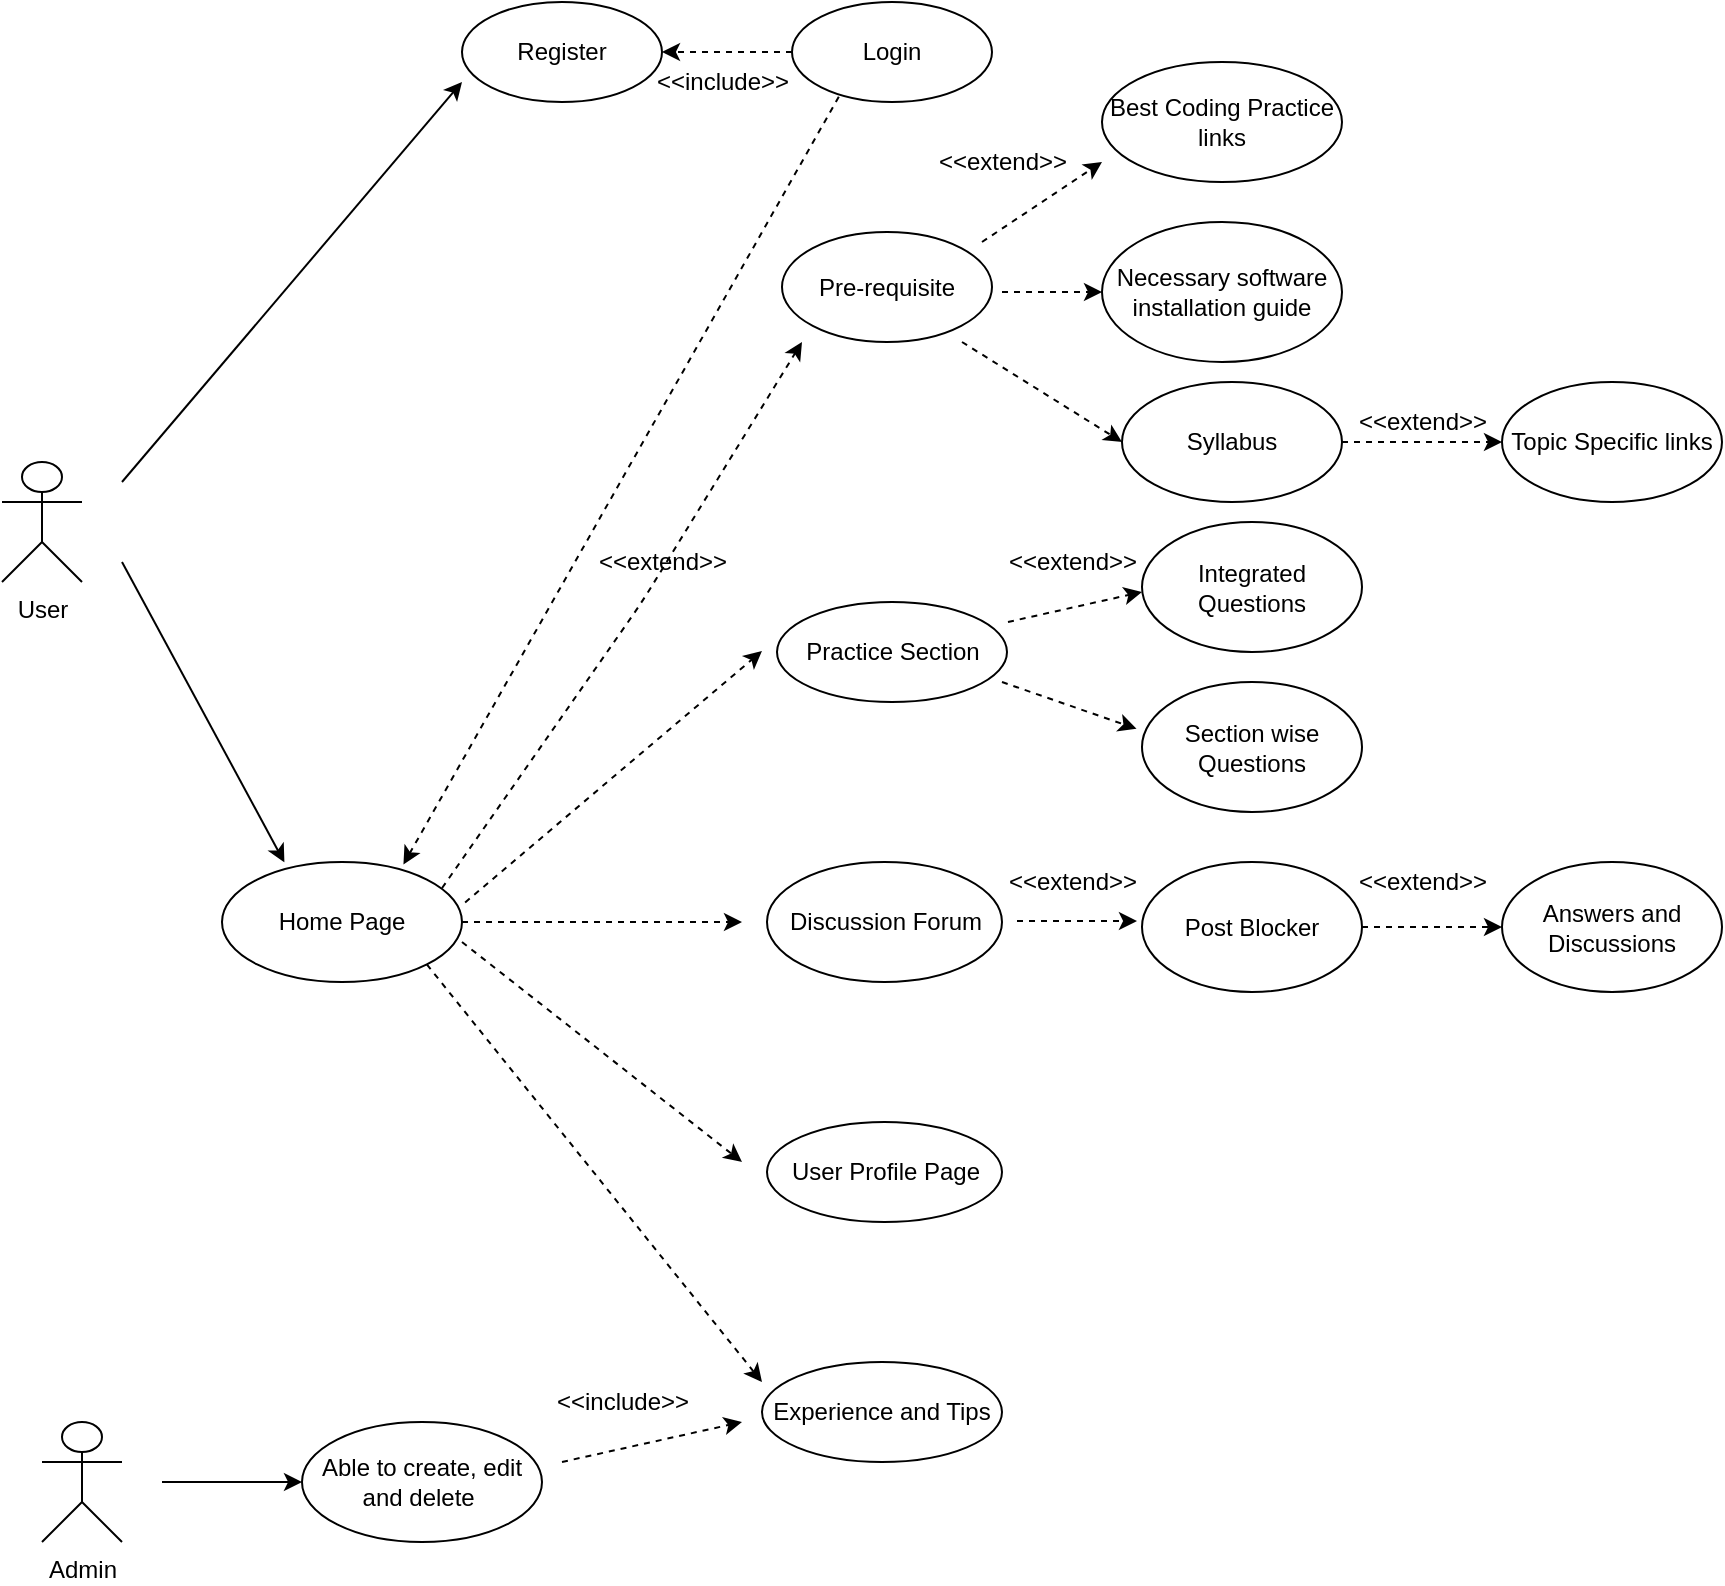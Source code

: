 <mxfile version="14.6.13" type="device"><diagram id="oDY6YSs_Ly7o4XO8cJxK" name="Page-1"><mxGraphModel dx="1038" dy="580" grid="1" gridSize="10" guides="1" tooltips="1" connect="1" arrows="1" fold="1" page="1" pageScale="1" pageWidth="1400" pageHeight="850" math="0" shadow="0"><root><mxCell id="0"/><mxCell id="1" parent="0"/><mxCell id="HIAprlGVLeKQBiOKEmwT-77" value="User" style="shape=umlActor;verticalLabelPosition=bottom;verticalAlign=top;html=1;outlineConnect=0;" vertex="1" parent="1"><mxGeometry x="60" y="270" width="40" height="60" as="geometry"/></mxCell><mxCell id="HIAprlGVLeKQBiOKEmwT-78" value="Register" style="ellipse;whiteSpace=wrap;html=1;" vertex="1" parent="1"><mxGeometry x="290" y="40" width="100" height="50" as="geometry"/></mxCell><mxCell id="HIAprlGVLeKQBiOKEmwT-79" value="" style="edgeStyle=orthogonalEdgeStyle;rounded=0;orthogonalLoop=1;jettySize=auto;html=1;dashed=1;" edge="1" parent="1" source="HIAprlGVLeKQBiOKEmwT-80" target="HIAprlGVLeKQBiOKEmwT-78"><mxGeometry relative="1" as="geometry"/></mxCell><mxCell id="HIAprlGVLeKQBiOKEmwT-80" value="Login" style="ellipse;whiteSpace=wrap;html=1;" vertex="1" parent="1"><mxGeometry x="455" y="40" width="100" height="50" as="geometry"/></mxCell><mxCell id="HIAprlGVLeKQBiOKEmwT-81" value="" style="endArrow=classic;html=1;" edge="1" parent="1"><mxGeometry width="50" height="50" relative="1" as="geometry"><mxPoint x="120" y="280" as="sourcePoint"/><mxPoint x="290" y="80" as="targetPoint"/><Array as="points"/></mxGeometry></mxCell><mxCell id="HIAprlGVLeKQBiOKEmwT-82" value="Home Page" style="ellipse;whiteSpace=wrap;html=1;" vertex="1" parent="1"><mxGeometry x="170" y="470" width="120" height="60" as="geometry"/></mxCell><mxCell id="HIAprlGVLeKQBiOKEmwT-83" value="Pre-requisite" style="ellipse;whiteSpace=wrap;html=1;" vertex="1" parent="1"><mxGeometry x="450" y="155" width="105" height="55" as="geometry"/></mxCell><mxCell id="HIAprlGVLeKQBiOKEmwT-84" value="Best Coding Practice links" style="ellipse;whiteSpace=wrap;html=1;" vertex="1" parent="1"><mxGeometry x="610" y="70" width="120" height="60" as="geometry"/></mxCell><mxCell id="HIAprlGVLeKQBiOKEmwT-85" value="&amp;lt;&amp;lt;include&amp;gt;&amp;gt;" style="text;html=1;align=center;verticalAlign=middle;resizable=0;points=[];autosize=1;strokeColor=none;" vertex="1" parent="1"><mxGeometry x="380" y="70" width="80" height="20" as="geometry"/></mxCell><mxCell id="HIAprlGVLeKQBiOKEmwT-86" value="" style="endArrow=classic;html=1;dashed=1;entryX=0.756;entryY=0.02;entryDx=0;entryDy=0;entryPerimeter=0;exitX=0.234;exitY=0.948;exitDx=0;exitDy=0;exitPerimeter=0;" edge="1" parent="1" source="HIAprlGVLeKQBiOKEmwT-80" target="HIAprlGVLeKQBiOKEmwT-82"><mxGeometry width="50" height="50" relative="1" as="geometry"><mxPoint x="430" y="290" as="sourcePoint"/><mxPoint x="480" y="240" as="targetPoint"/></mxGeometry></mxCell><mxCell id="HIAprlGVLeKQBiOKEmwT-87" value="&amp;lt;&amp;lt;extend&amp;gt;&amp;gt;" style="text;html=1;align=center;verticalAlign=middle;resizable=0;points=[];autosize=1;strokeColor=none;" vertex="1" parent="1"><mxGeometry x="350" y="310" width="80" height="20" as="geometry"/></mxCell><mxCell id="HIAprlGVLeKQBiOKEmwT-88" value="Necessary software installation guide" style="ellipse;whiteSpace=wrap;html=1;" vertex="1" parent="1"><mxGeometry x="610" y="150" width="120" height="70" as="geometry"/></mxCell><mxCell id="HIAprlGVLeKQBiOKEmwT-89" value="" style="edgeStyle=orthogonalEdgeStyle;rounded=0;orthogonalLoop=1;jettySize=auto;html=1;dashed=1;" edge="1" parent="1" source="HIAprlGVLeKQBiOKEmwT-90" target="HIAprlGVLeKQBiOKEmwT-92"><mxGeometry relative="1" as="geometry"/></mxCell><mxCell id="HIAprlGVLeKQBiOKEmwT-90" value="Syllabus" style="ellipse;whiteSpace=wrap;html=1;" vertex="1" parent="1"><mxGeometry x="620" y="230" width="110" height="60" as="geometry"/></mxCell><mxCell id="HIAprlGVLeKQBiOKEmwT-91" value="" style="endArrow=classic;html=1;dashed=1;" edge="1" parent="1"><mxGeometry width="50" height="50" relative="1" as="geometry"><mxPoint x="550" y="160" as="sourcePoint"/><mxPoint x="610" y="120" as="targetPoint"/></mxGeometry></mxCell><mxCell id="HIAprlGVLeKQBiOKEmwT-92" value="Topic Specific links" style="ellipse;whiteSpace=wrap;html=1;" vertex="1" parent="1"><mxGeometry x="810" y="230" width="110" height="60" as="geometry"/></mxCell><mxCell id="HIAprlGVLeKQBiOKEmwT-93" value="" style="endArrow=classic;html=1;dashed=1;entryX=0;entryY=0.5;entryDx=0;entryDy=0;" edge="1" parent="1" target="HIAprlGVLeKQBiOKEmwT-88"><mxGeometry width="50" height="50" relative="1" as="geometry"><mxPoint x="560" y="185" as="sourcePoint"/><mxPoint x="620" y="120" as="targetPoint"/></mxGeometry></mxCell><mxCell id="HIAprlGVLeKQBiOKEmwT-94" value="" style="endArrow=classic;html=1;dashed=1;entryX=0;entryY=0.5;entryDx=0;entryDy=0;" edge="1" parent="1" target="HIAprlGVLeKQBiOKEmwT-90"><mxGeometry width="50" height="50" relative="1" as="geometry"><mxPoint x="540" y="210" as="sourcePoint"/><mxPoint x="630" y="130" as="targetPoint"/></mxGeometry></mxCell><mxCell id="HIAprlGVLeKQBiOKEmwT-95" value="&amp;lt;&amp;lt;extend&amp;gt;&amp;gt;" style="text;html=1;align=center;verticalAlign=middle;resizable=0;points=[];autosize=1;strokeColor=none;" vertex="1" parent="1"><mxGeometry x="520" y="110" width="80" height="20" as="geometry"/></mxCell><mxCell id="HIAprlGVLeKQBiOKEmwT-96" value="&amp;lt;&amp;lt;extend&amp;gt;&amp;gt;" style="text;html=1;align=center;verticalAlign=middle;resizable=0;points=[];autosize=1;strokeColor=none;" vertex="1" parent="1"><mxGeometry x="730" y="240" width="80" height="20" as="geometry"/></mxCell><mxCell id="HIAprlGVLeKQBiOKEmwT-97" value="" style="endArrow=classic;html=1;dashed=1;exitX=0.917;exitY=0.217;exitDx=0;exitDy=0;exitPerimeter=0;" edge="1" parent="1" source="HIAprlGVLeKQBiOKEmwT-82"><mxGeometry width="50" height="50" relative="1" as="geometry"><mxPoint x="285" y="483" as="sourcePoint"/><mxPoint x="460" y="210" as="targetPoint"/><Array as="points"><mxPoint x="380" y="340"/></Array></mxGeometry></mxCell><mxCell id="HIAprlGVLeKQBiOKEmwT-98" value="" style="endArrow=classic;html=1;dashed=1;exitX=1.013;exitY=0.337;exitDx=0;exitDy=0;exitPerimeter=0;" edge="1" parent="1" source="HIAprlGVLeKQBiOKEmwT-82"><mxGeometry width="50" height="50" relative="1" as="geometry"><mxPoint x="330" y="390" as="sourcePoint"/><mxPoint x="440" y="364.5" as="targetPoint"/></mxGeometry></mxCell><mxCell id="HIAprlGVLeKQBiOKEmwT-99" value="Practice Section" style="ellipse;whiteSpace=wrap;html=1;" vertex="1" parent="1"><mxGeometry x="447.5" y="340" width="115" height="50" as="geometry"/></mxCell><mxCell id="HIAprlGVLeKQBiOKEmwT-100" value="Integrated Questions" style="ellipse;whiteSpace=wrap;html=1;" vertex="1" parent="1"><mxGeometry x="630" y="300" width="110" height="65" as="geometry"/></mxCell><mxCell id="HIAprlGVLeKQBiOKEmwT-101" value="Discussion Forum" style="ellipse;whiteSpace=wrap;html=1;" vertex="1" parent="1"><mxGeometry x="442.5" y="470" width="117.5" height="60" as="geometry"/></mxCell><mxCell id="HIAprlGVLeKQBiOKEmwT-102" value="" style="endArrow=classic;html=1;dashed=1;" edge="1" parent="1"><mxGeometry width="50" height="50" relative="1" as="geometry"><mxPoint x="290" y="500" as="sourcePoint"/><mxPoint x="430" y="500" as="targetPoint"/><Array as="points"/></mxGeometry></mxCell><mxCell id="HIAprlGVLeKQBiOKEmwT-103" value="" style="endArrow=classic;html=1;dashed=1;" edge="1" parent="1"><mxGeometry width="50" height="50" relative="1" as="geometry"><mxPoint x="563" y="350" as="sourcePoint"/><mxPoint x="630" y="335" as="targetPoint"/></mxGeometry></mxCell><mxCell id="HIAprlGVLeKQBiOKEmwT-104" value="Section wise Questions" style="ellipse;whiteSpace=wrap;html=1;" vertex="1" parent="1"><mxGeometry x="630" y="380" width="110" height="65" as="geometry"/></mxCell><mxCell id="HIAprlGVLeKQBiOKEmwT-105" value="" style="endArrow=classic;html=1;dashed=1;entryX=-0.025;entryY=0.36;entryDx=0;entryDy=0;entryPerimeter=0;" edge="1" parent="1" target="HIAprlGVLeKQBiOKEmwT-104"><mxGeometry width="50" height="50" relative="1" as="geometry"><mxPoint x="560" y="380" as="sourcePoint"/><mxPoint x="630" y="415" as="targetPoint"/></mxGeometry></mxCell><mxCell id="HIAprlGVLeKQBiOKEmwT-108" value="Post Blocker" style="ellipse;whiteSpace=wrap;html=1;" vertex="1" parent="1"><mxGeometry x="630" y="470" width="110" height="65" as="geometry"/></mxCell><mxCell id="HIAprlGVLeKQBiOKEmwT-110" value="User Profile Page" style="ellipse;whiteSpace=wrap;html=1;" vertex="1" parent="1"><mxGeometry x="442.5" y="600" width="117.5" height="50" as="geometry"/></mxCell><mxCell id="HIAprlGVLeKQBiOKEmwT-111" value="" style="endArrow=classic;html=1;dashed=1;exitX=1;exitY=0.667;exitDx=0;exitDy=0;exitPerimeter=0;" edge="1" parent="1" source="HIAprlGVLeKQBiOKEmwT-82"><mxGeometry width="50" height="50" relative="1" as="geometry"><mxPoint x="280" y="510" as="sourcePoint"/><mxPoint x="430" y="620" as="targetPoint"/><Array as="points"/></mxGeometry></mxCell><mxCell id="HIAprlGVLeKQBiOKEmwT-112" value="Experience and Tips" style="ellipse;whiteSpace=wrap;html=1;" vertex="1" parent="1"><mxGeometry x="440" y="720" width="120" height="50" as="geometry"/></mxCell><mxCell id="HIAprlGVLeKQBiOKEmwT-113" value="Admin" style="shape=umlActor;verticalLabelPosition=bottom;verticalAlign=top;html=1;outlineConnect=0;" vertex="1" parent="1"><mxGeometry x="80" y="750" width="40" height="60" as="geometry"/></mxCell><mxCell id="HIAprlGVLeKQBiOKEmwT-115" value="Answers and Discussions" style="ellipse;whiteSpace=wrap;html=1;" vertex="1" parent="1"><mxGeometry x="810" y="470" width="110" height="65" as="geometry"/></mxCell><mxCell id="HIAprlGVLeKQBiOKEmwT-116" value="" style="endArrow=classic;html=1;dashed=1;entryX=0;entryY=0.5;entryDx=0;entryDy=0;exitX=1;exitY=0.5;exitDx=0;exitDy=0;" edge="1" parent="1" source="HIAprlGVLeKQBiOKEmwT-108" target="HIAprlGVLeKQBiOKEmwT-115"><mxGeometry width="50" height="50" relative="1" as="geometry"><mxPoint x="570" y="195" as="sourcePoint"/><mxPoint x="620" y="195" as="targetPoint"/></mxGeometry></mxCell><mxCell id="HIAprlGVLeKQBiOKEmwT-117" value="" style="endArrow=classic;html=1;dashed=1;entryX=0;entryY=0.5;entryDx=0;entryDy=0;exitX=1;exitY=0.5;exitDx=0;exitDy=0;" edge="1" parent="1"><mxGeometry width="50" height="50" relative="1" as="geometry"><mxPoint x="567.5" y="499.5" as="sourcePoint"/><mxPoint x="627.5" y="499.5" as="targetPoint"/></mxGeometry></mxCell><mxCell id="HIAprlGVLeKQBiOKEmwT-118" value="Able to create, edit and delete&amp;nbsp;" style="ellipse;whiteSpace=wrap;html=1;" vertex="1" parent="1"><mxGeometry x="210" y="750" width="120" height="60" as="geometry"/></mxCell><mxCell id="HIAprlGVLeKQBiOKEmwT-119" value="" style="endArrow=classic;html=1;dashed=1;" edge="1" parent="1"><mxGeometry width="50" height="50" relative="1" as="geometry"><mxPoint x="340" y="770" as="sourcePoint"/><mxPoint x="430" y="750" as="targetPoint"/></mxGeometry></mxCell><mxCell id="HIAprlGVLeKQBiOKEmwT-121" value="" style="endArrow=classic;html=1;" edge="1" parent="1"><mxGeometry width="50" height="50" relative="1" as="geometry"><mxPoint x="140" y="780" as="sourcePoint"/><mxPoint x="210" y="780" as="targetPoint"/><Array as="points"/></mxGeometry></mxCell><mxCell id="HIAprlGVLeKQBiOKEmwT-126" value="" style="endArrow=classic;html=1;dashed=1;exitX=1;exitY=1;exitDx=0;exitDy=0;" edge="1" parent="1" source="HIAprlGVLeKQBiOKEmwT-82"><mxGeometry width="50" height="50" relative="1" as="geometry"><mxPoint x="300" y="620" as="sourcePoint"/><mxPoint x="440" y="730" as="targetPoint"/><Array as="points"/></mxGeometry></mxCell><mxCell id="HIAprlGVLeKQBiOKEmwT-128" value="" style="endArrow=classic;html=1;entryX=0.26;entryY=0.003;entryDx=0;entryDy=0;entryPerimeter=0;" edge="1" parent="1" target="HIAprlGVLeKQBiOKEmwT-82"><mxGeometry width="50" height="50" relative="1" as="geometry"><mxPoint x="120" y="320" as="sourcePoint"/><mxPoint x="300" y="90" as="targetPoint"/><Array as="points"/></mxGeometry></mxCell><mxCell id="HIAprlGVLeKQBiOKEmwT-129" value="&amp;lt;&amp;lt;extend&amp;gt;&amp;gt;" style="text;html=1;align=center;verticalAlign=middle;resizable=0;points=[];autosize=1;strokeColor=none;" vertex="1" parent="1"><mxGeometry x="555" y="310" width="80" height="20" as="geometry"/></mxCell><mxCell id="HIAprlGVLeKQBiOKEmwT-130" value="&amp;lt;&amp;lt;extend&amp;gt;&amp;gt;" style="text;html=1;align=center;verticalAlign=middle;resizable=0;points=[];autosize=1;strokeColor=none;" vertex="1" parent="1"><mxGeometry x="555" y="470" width="80" height="20" as="geometry"/></mxCell><mxCell id="HIAprlGVLeKQBiOKEmwT-131" value="&amp;lt;&amp;lt;extend&amp;gt;&amp;gt;" style="text;html=1;align=center;verticalAlign=middle;resizable=0;points=[];autosize=1;strokeColor=none;" vertex="1" parent="1"><mxGeometry x="730" y="470" width="80" height="20" as="geometry"/></mxCell><mxCell id="HIAprlGVLeKQBiOKEmwT-133" value="&lt;span style=&quot;color: rgba(0 , 0 , 0 , 0) ; font-family: monospace ; font-size: 0px&quot;&gt;%3CmxGraphModel%3E%3Croot%3E%3CmxCell%20id%3D%220%22%2F%3E%3CmxCell%20id%3D%221%22%20parent%3D%220%22%2F%3E%3CmxCell%20id%3D%222%22%20value%3D%22%26amp%3Blt%3B%26amp%3Blt%3Binclude%26amp%3Bgt%3B%26amp%3Bgt%3B%22%20style%3D%22text%3Bhtml%3D1%3Balign%3Dcenter%3BverticalAlign%3Dmiddle%3Bresizable%3D0%3Bpoints%3D%5B%5D%3Bautosize%3D1%3BstrokeColor%3Dnone%3B%22%20vertex%3D%221%22%20parent%3D%221%22%3E%3CmxGeometry%20x%3D%22380%22%20y%3D%2270%22%20width%3D%2280%22%20height%3D%2220%22%20as%3D%22geometry%22%2F%3E%3C%2FmxCell%3E%3C%2Froot%3E%3C%2FmxGraphModel%3E&lt;/span&gt;" style="text;html=1;align=center;verticalAlign=middle;resizable=0;points=[];autosize=1;strokeColor=none;" vertex="1" parent="1"><mxGeometry x="350" y="760" width="20" height="20" as="geometry"/></mxCell><mxCell id="HIAprlGVLeKQBiOKEmwT-134" value="&amp;lt;&amp;lt;include&amp;gt;&amp;gt;" style="text;html=1;align=center;verticalAlign=middle;resizable=0;points=[];autosize=1;strokeColor=none;" vertex="1" parent="1"><mxGeometry x="330" y="730" width="80" height="20" as="geometry"/></mxCell></root></mxGraphModel></diagram></mxfile>